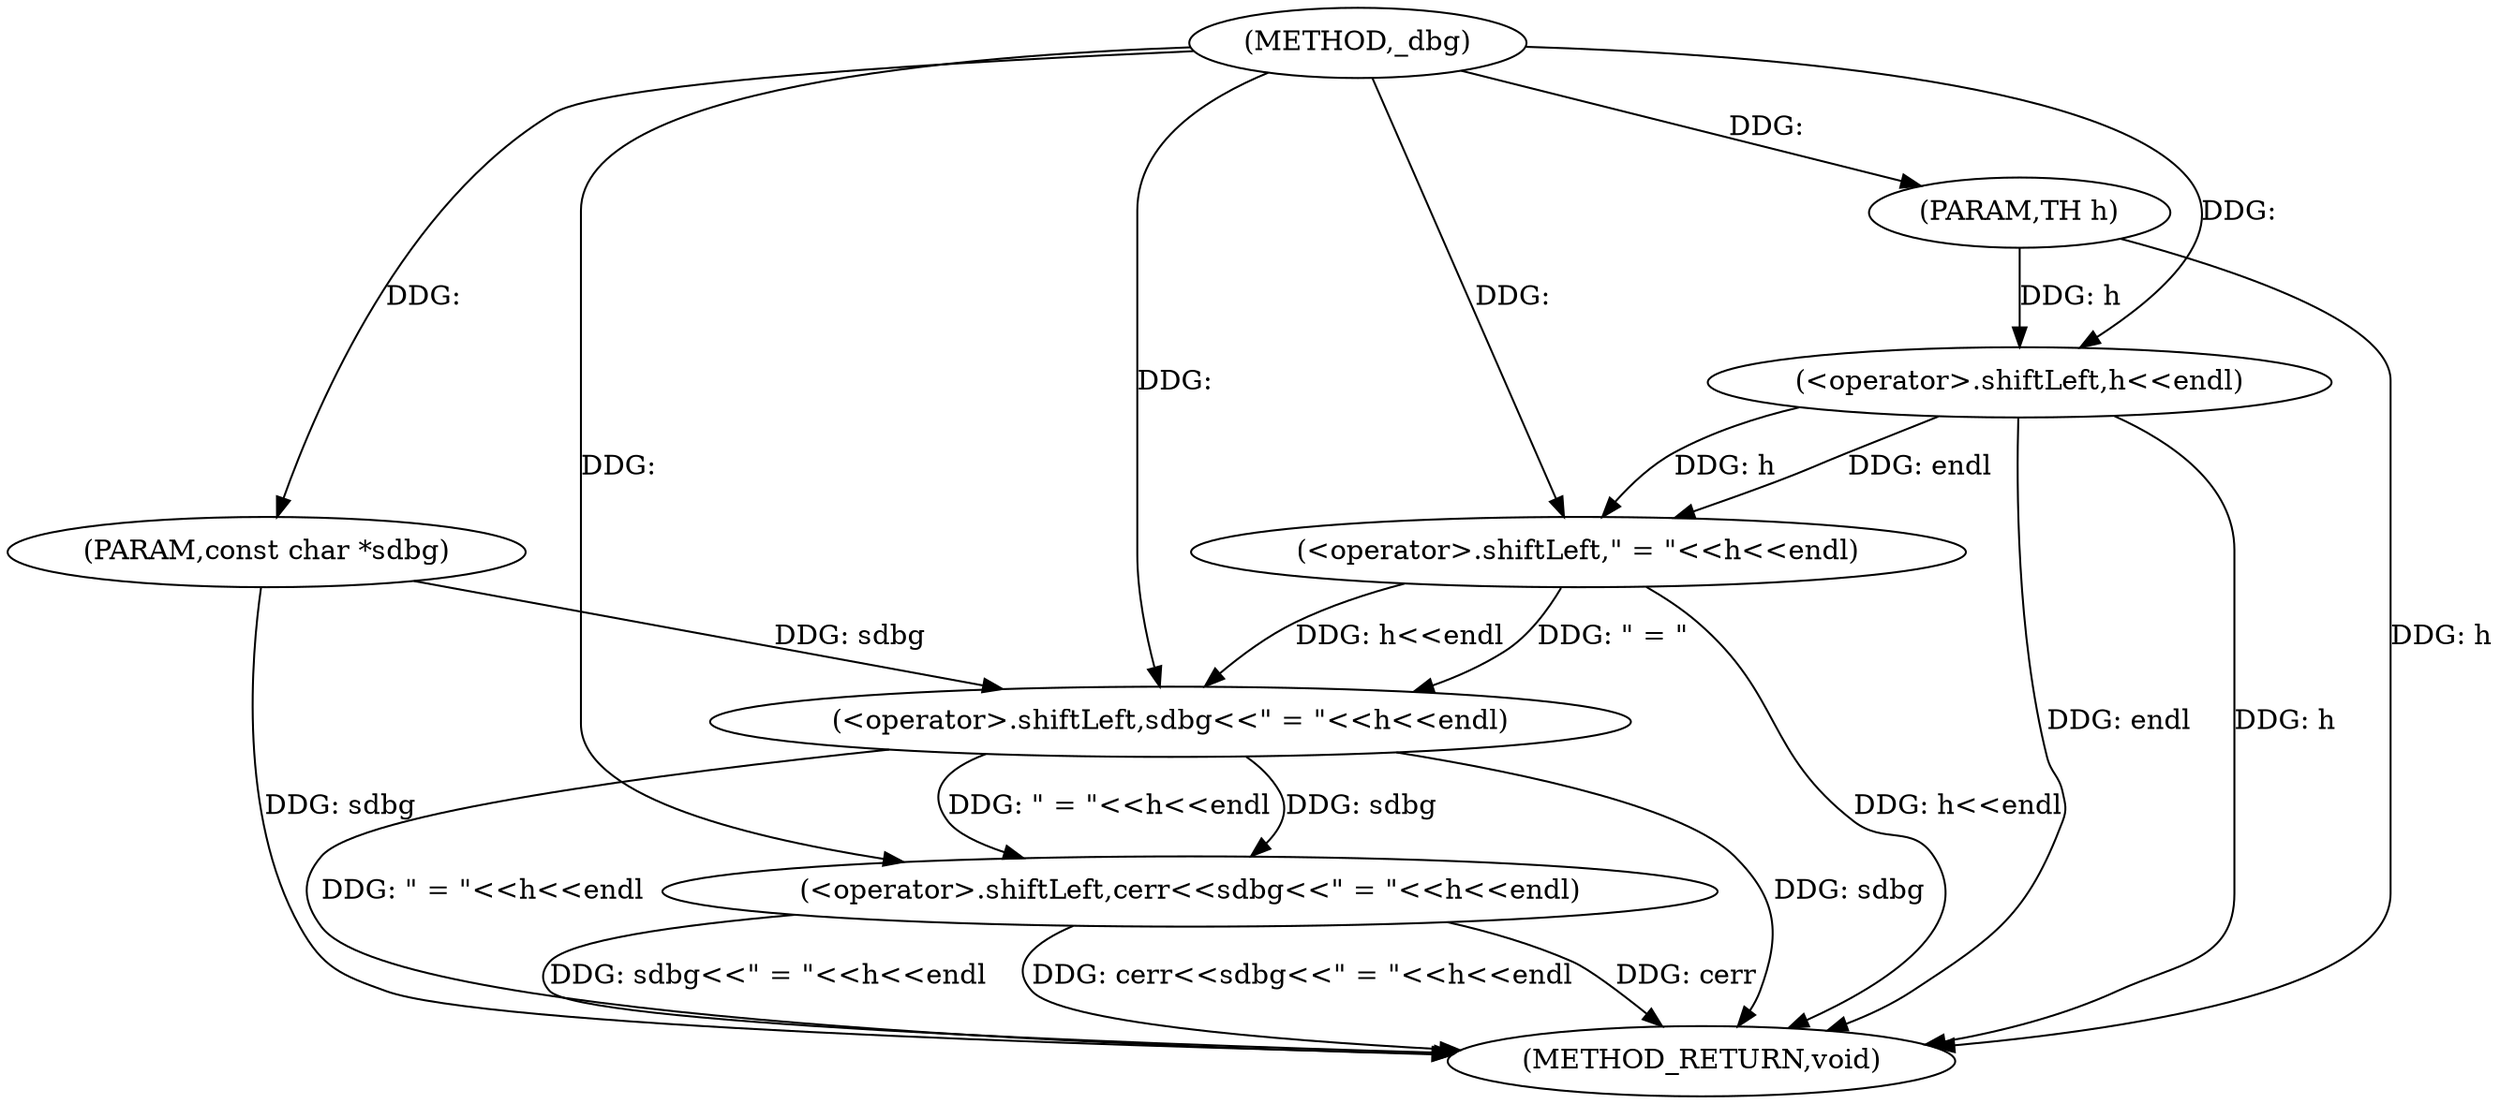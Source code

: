 digraph "_dbg" {  
"1000110" [label = "(METHOD,_dbg)" ]
"1000123" [label = "(METHOD_RETURN,void)" ]
"1000111" [label = "(PARAM,const char *sdbg)" ]
"1000112" [label = "(PARAM,TH h)" ]
"1000114" [label = "(<operator>.shiftLeft,cerr<<sdbg<<\" = \"<<h<<endl)" ]
"1000116" [label = "(<operator>.shiftLeft,sdbg<<\" = \"<<h<<endl)" ]
"1000118" [label = "(<operator>.shiftLeft,\" = \"<<h<<endl)" ]
"1000120" [label = "(<operator>.shiftLeft,h<<endl)" ]
  "1000111" -> "1000123"  [ label = "DDG: sdbg"] 
  "1000112" -> "1000123"  [ label = "DDG: h"] 
  "1000116" -> "1000123"  [ label = "DDG: sdbg"] 
  "1000120" -> "1000123"  [ label = "DDG: h"] 
  "1000118" -> "1000123"  [ label = "DDG: h<<endl"] 
  "1000116" -> "1000123"  [ label = "DDG: \" = \"<<h<<endl"] 
  "1000114" -> "1000123"  [ label = "DDG: sdbg<<\" = \"<<h<<endl"] 
  "1000114" -> "1000123"  [ label = "DDG: cerr<<sdbg<<\" = \"<<h<<endl"] 
  "1000120" -> "1000123"  [ label = "DDG: endl"] 
  "1000114" -> "1000123"  [ label = "DDG: cerr"] 
  "1000110" -> "1000111"  [ label = "DDG: "] 
  "1000110" -> "1000112"  [ label = "DDG: "] 
  "1000110" -> "1000114"  [ label = "DDG: "] 
  "1000116" -> "1000114"  [ label = "DDG: sdbg"] 
  "1000116" -> "1000114"  [ label = "DDG: \" = \"<<h<<endl"] 
  "1000111" -> "1000116"  [ label = "DDG: sdbg"] 
  "1000110" -> "1000116"  [ label = "DDG: "] 
  "1000118" -> "1000116"  [ label = "DDG: h<<endl"] 
  "1000118" -> "1000116"  [ label = "DDG: \" = \""] 
  "1000110" -> "1000118"  [ label = "DDG: "] 
  "1000120" -> "1000118"  [ label = "DDG: h"] 
  "1000120" -> "1000118"  [ label = "DDG: endl"] 
  "1000112" -> "1000120"  [ label = "DDG: h"] 
  "1000110" -> "1000120"  [ label = "DDG: "] 
}
